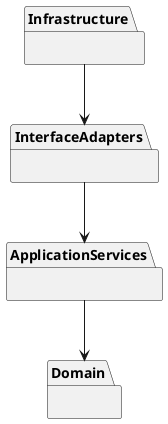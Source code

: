 @startuml

package "Infrastructure" {
}

package "InterfaceAdapters" {
}

package "ApplicationServices" {
}

package "Domain" {
}

Infrastructure --> InterfaceAdapters
InterfaceAdapters --> ApplicationServices
ApplicationServices --> Domain

@enduml